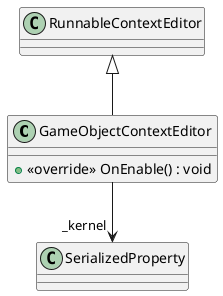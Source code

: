 @startuml
class GameObjectContextEditor {
    + <<override>> OnEnable() : void
}
RunnableContextEditor <|-- GameObjectContextEditor
GameObjectContextEditor --> "_kernel" SerializedProperty
@enduml
